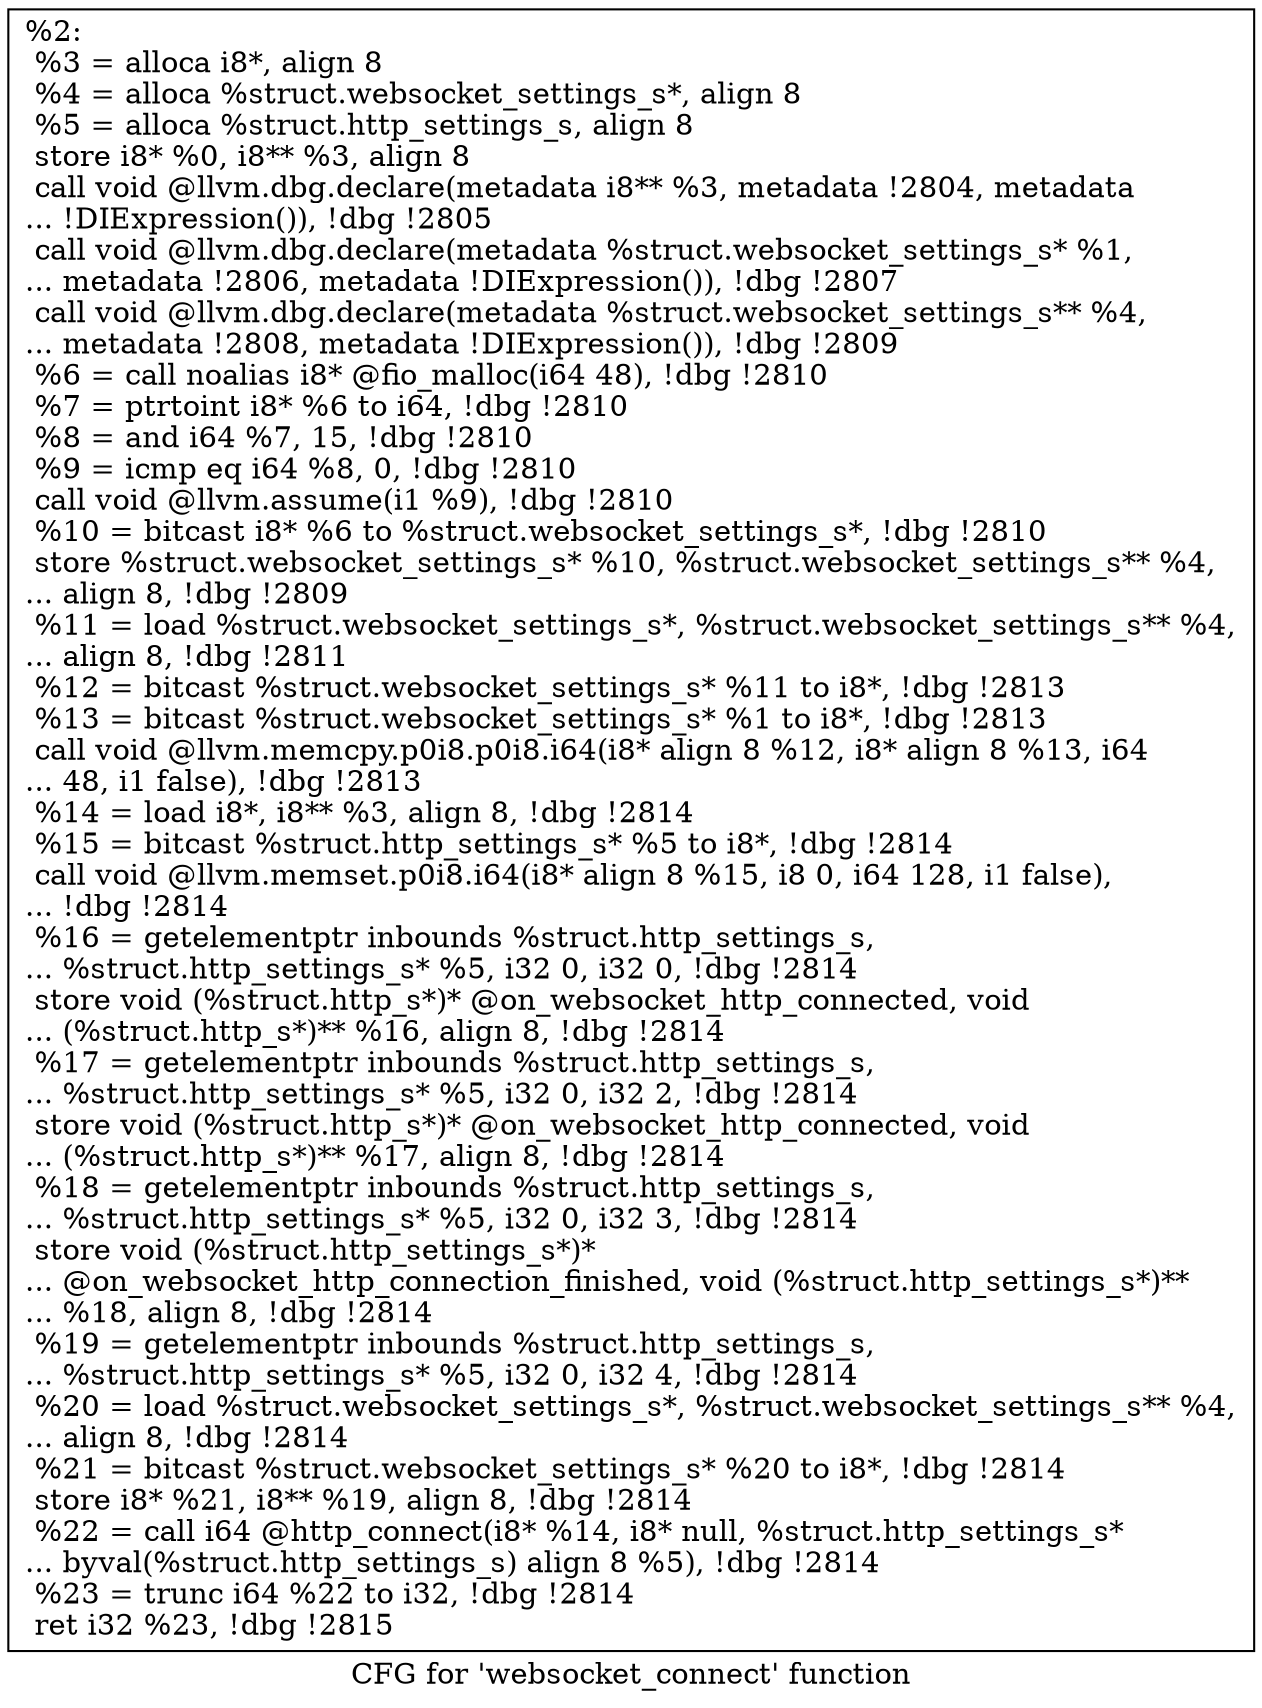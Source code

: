digraph "CFG for 'websocket_connect' function" {
	label="CFG for 'websocket_connect' function";

	Node0x556852390b30 [shape=record,label="{%2:\l  %3 = alloca i8*, align 8\l  %4 = alloca %struct.websocket_settings_s*, align 8\l  %5 = alloca %struct.http_settings_s, align 8\l  store i8* %0, i8** %3, align 8\l  call void @llvm.dbg.declare(metadata i8** %3, metadata !2804, metadata\l... !DIExpression()), !dbg !2805\l  call void @llvm.dbg.declare(metadata %struct.websocket_settings_s* %1,\l... metadata !2806, metadata !DIExpression()), !dbg !2807\l  call void @llvm.dbg.declare(metadata %struct.websocket_settings_s** %4,\l... metadata !2808, metadata !DIExpression()), !dbg !2809\l  %6 = call noalias i8* @fio_malloc(i64 48), !dbg !2810\l  %7 = ptrtoint i8* %6 to i64, !dbg !2810\l  %8 = and i64 %7, 15, !dbg !2810\l  %9 = icmp eq i64 %8, 0, !dbg !2810\l  call void @llvm.assume(i1 %9), !dbg !2810\l  %10 = bitcast i8* %6 to %struct.websocket_settings_s*, !dbg !2810\l  store %struct.websocket_settings_s* %10, %struct.websocket_settings_s** %4,\l... align 8, !dbg !2809\l  %11 = load %struct.websocket_settings_s*, %struct.websocket_settings_s** %4,\l... align 8, !dbg !2811\l  %12 = bitcast %struct.websocket_settings_s* %11 to i8*, !dbg !2813\l  %13 = bitcast %struct.websocket_settings_s* %1 to i8*, !dbg !2813\l  call void @llvm.memcpy.p0i8.p0i8.i64(i8* align 8 %12, i8* align 8 %13, i64\l... 48, i1 false), !dbg !2813\l  %14 = load i8*, i8** %3, align 8, !dbg !2814\l  %15 = bitcast %struct.http_settings_s* %5 to i8*, !dbg !2814\l  call void @llvm.memset.p0i8.i64(i8* align 8 %15, i8 0, i64 128, i1 false),\l... !dbg !2814\l  %16 = getelementptr inbounds %struct.http_settings_s,\l... %struct.http_settings_s* %5, i32 0, i32 0, !dbg !2814\l  store void (%struct.http_s*)* @on_websocket_http_connected, void\l... (%struct.http_s*)** %16, align 8, !dbg !2814\l  %17 = getelementptr inbounds %struct.http_settings_s,\l... %struct.http_settings_s* %5, i32 0, i32 2, !dbg !2814\l  store void (%struct.http_s*)* @on_websocket_http_connected, void\l... (%struct.http_s*)** %17, align 8, !dbg !2814\l  %18 = getelementptr inbounds %struct.http_settings_s,\l... %struct.http_settings_s* %5, i32 0, i32 3, !dbg !2814\l  store void (%struct.http_settings_s*)*\l... @on_websocket_http_connection_finished, void (%struct.http_settings_s*)**\l... %18, align 8, !dbg !2814\l  %19 = getelementptr inbounds %struct.http_settings_s,\l... %struct.http_settings_s* %5, i32 0, i32 4, !dbg !2814\l  %20 = load %struct.websocket_settings_s*, %struct.websocket_settings_s** %4,\l... align 8, !dbg !2814\l  %21 = bitcast %struct.websocket_settings_s* %20 to i8*, !dbg !2814\l  store i8* %21, i8** %19, align 8, !dbg !2814\l  %22 = call i64 @http_connect(i8* %14, i8* null, %struct.http_settings_s*\l... byval(%struct.http_settings_s) align 8 %5), !dbg !2814\l  %23 = trunc i64 %22 to i32, !dbg !2814\l  ret i32 %23, !dbg !2815\l}"];
}
